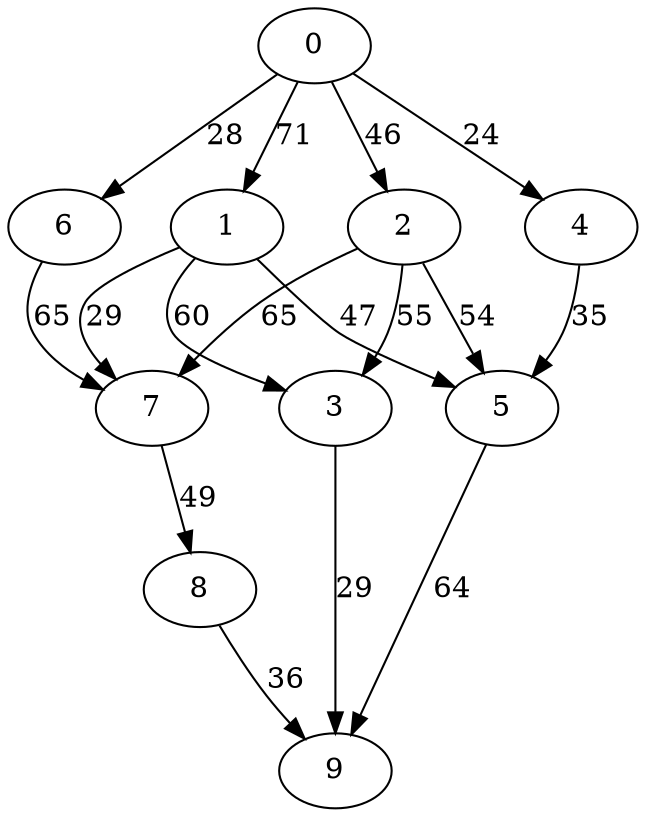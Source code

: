 digraph t10p3r7_5 {
0 -> 1 [ label = 71 ];
0 -> 2 [ label = 46 ];
0 -> 4 [ label = 24 ];
0 -> 6 [ label = 28 ];
1 -> 3 [ label = 60 ];
1 -> 5 [ label = 47 ];
1 -> 7 [ label = 29 ];
2 -> 3 [ label = 55 ];
2 -> 5 [ label = 54 ];
2 -> 7 [ label = 65 ];
3 -> 9 [ label = 29 ];
4 -> 5 [ label = 35 ];
5 -> 9 [ label = 64 ];
6 -> 7 [ label = 65 ];
7 -> 8 [ label = 49 ];
8 -> 9 [ label = 36 ];
 }


